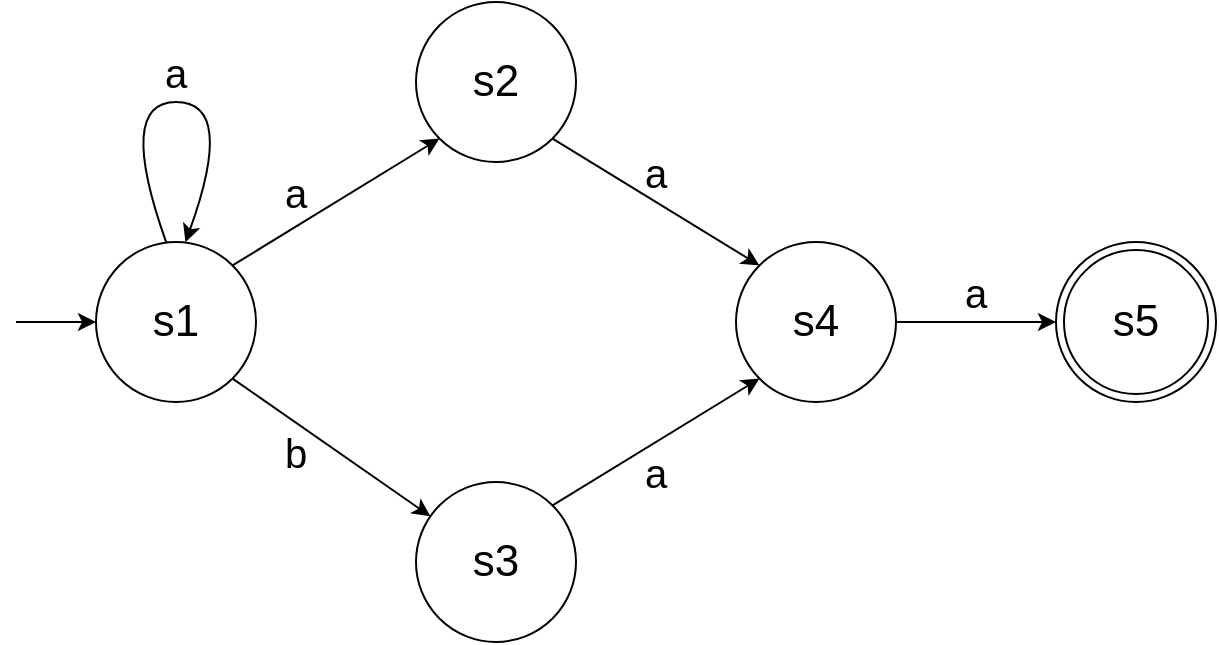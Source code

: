 <mxfile version="21.7.5" type="github">
  <diagram name="Page-1" id="XNCxwHfaS76NW4vqggFQ">
    <mxGraphModel dx="850" dy="781" grid="1" gridSize="10" guides="1" tooltips="1" connect="1" arrows="1" fold="1" page="1" pageScale="1" pageWidth="850" pageHeight="1100" math="0" shadow="0">
      <root>
        <mxCell id="0" />
        <mxCell id="1" parent="0" />
        <mxCell id="fO5zISNnSqlYhzqiialJ-1" value="&lt;font style=&quot;font-size: 22px;&quot;&gt;s1&lt;/font&gt;" style="ellipse;whiteSpace=wrap;html=1;aspect=fixed;" vertex="1" parent="1">
          <mxGeometry x="80" y="280" width="80" height="80" as="geometry" />
        </mxCell>
        <mxCell id="fO5zISNnSqlYhzqiialJ-2" value="" style="endArrow=classic;html=1;rounded=0;entryX=0;entryY=0.5;entryDx=0;entryDy=0;" edge="1" parent="1" target="fO5zISNnSqlYhzqiialJ-1">
          <mxGeometry width="50" height="50" relative="1" as="geometry">
            <mxPoint x="40" y="320" as="sourcePoint" />
            <mxPoint x="450" y="560" as="targetPoint" />
          </mxGeometry>
        </mxCell>
        <mxCell id="fO5zISNnSqlYhzqiialJ-3" value="" style="curved=1;endArrow=classic;html=1;rounded=0;exitX=0.44;exitY=0.005;exitDx=0;exitDy=0;exitPerimeter=0;entryX=0.559;entryY=0.001;entryDx=0;entryDy=0;entryPerimeter=0;" edge="1" parent="1" source="fO5zISNnSqlYhzqiialJ-1" target="fO5zISNnSqlYhzqiialJ-1">
          <mxGeometry width="50" height="50" relative="1" as="geometry">
            <mxPoint x="400" y="610" as="sourcePoint" />
            <mxPoint x="450" y="560" as="targetPoint" />
            <Array as="points">
              <mxPoint x="90" y="210" />
              <mxPoint x="150" y="210" />
            </Array>
          </mxGeometry>
        </mxCell>
        <mxCell id="fO5zISNnSqlYhzqiialJ-4" value="&lt;font style=&quot;font-size: 20px;&quot;&gt;a&lt;/font&gt;" style="text;html=1;strokeColor=none;fillColor=none;align=center;verticalAlign=middle;whiteSpace=wrap;rounded=0;" vertex="1" parent="1">
          <mxGeometry x="90" y="180" width="60" height="30" as="geometry" />
        </mxCell>
        <mxCell id="fO5zISNnSqlYhzqiialJ-5" value="&lt;font style=&quot;font-size: 22px;&quot;&gt;s2&lt;/font&gt;" style="ellipse;whiteSpace=wrap;html=1;aspect=fixed;" vertex="1" parent="1">
          <mxGeometry x="240" y="160" width="80" height="80" as="geometry" />
        </mxCell>
        <mxCell id="fO5zISNnSqlYhzqiialJ-6" value="&lt;font style=&quot;font-size: 22px;&quot;&gt;s3&lt;/font&gt;" style="ellipse;whiteSpace=wrap;html=1;aspect=fixed;" vertex="1" parent="1">
          <mxGeometry x="240" y="400" width="80" height="80" as="geometry" />
        </mxCell>
        <mxCell id="fO5zISNnSqlYhzqiialJ-7" value="" style="endArrow=classic;html=1;rounded=0;exitX=1;exitY=0;exitDx=0;exitDy=0;entryX=0;entryY=1;entryDx=0;entryDy=0;" edge="1" parent="1" source="fO5zISNnSqlYhzqiialJ-1" target="fO5zISNnSqlYhzqiialJ-5">
          <mxGeometry width="50" height="50" relative="1" as="geometry">
            <mxPoint x="350" y="400" as="sourcePoint" />
            <mxPoint x="400" y="350" as="targetPoint" />
          </mxGeometry>
        </mxCell>
        <mxCell id="fO5zISNnSqlYhzqiialJ-8" value="" style="endArrow=classic;html=1;rounded=0;exitX=1;exitY=1;exitDx=0;exitDy=0;" edge="1" parent="1" source="fO5zISNnSqlYhzqiialJ-1" target="fO5zISNnSqlYhzqiialJ-6">
          <mxGeometry width="50" height="50" relative="1" as="geometry">
            <mxPoint x="350" y="400" as="sourcePoint" />
            <mxPoint x="400" y="350" as="targetPoint" />
          </mxGeometry>
        </mxCell>
        <mxCell id="fO5zISNnSqlYhzqiialJ-9" value="&lt;font style=&quot;font-size: 20px;&quot;&gt;a&lt;/font&gt;" style="text;html=1;strokeColor=none;fillColor=none;align=center;verticalAlign=middle;whiteSpace=wrap;rounded=0;" vertex="1" parent="1">
          <mxGeometry x="150" y="240" width="60" height="30" as="geometry" />
        </mxCell>
        <mxCell id="fO5zISNnSqlYhzqiialJ-10" value="&lt;font style=&quot;font-size: 20px;&quot;&gt;b&lt;/font&gt;" style="text;html=1;strokeColor=none;fillColor=none;align=center;verticalAlign=middle;whiteSpace=wrap;rounded=0;" vertex="1" parent="1">
          <mxGeometry x="150" y="370" width="60" height="30" as="geometry" />
        </mxCell>
        <mxCell id="fO5zISNnSqlYhzqiialJ-11" value="&lt;div&gt;&lt;font style=&quot;font-size: 22px;&quot;&gt;s4&lt;/font&gt;&lt;/div&gt;" style="ellipse;whiteSpace=wrap;html=1;aspect=fixed;" vertex="1" parent="1">
          <mxGeometry x="400" y="280" width="80" height="80" as="geometry" />
        </mxCell>
        <mxCell id="fO5zISNnSqlYhzqiialJ-13" value="&lt;font style=&quot;font-size: 22px;&quot;&gt;s5&lt;/font&gt;" style="ellipse;shape=doubleEllipse;whiteSpace=wrap;html=1;aspect=fixed;" vertex="1" parent="1">
          <mxGeometry x="560" y="280" width="80" height="80" as="geometry" />
        </mxCell>
        <mxCell id="fO5zISNnSqlYhzqiialJ-14" value="" style="endArrow=classic;html=1;rounded=0;exitX=1;exitY=1;exitDx=0;exitDy=0;entryX=0;entryY=0;entryDx=0;entryDy=0;" edge="1" parent="1" source="fO5zISNnSqlYhzqiialJ-5" target="fO5zISNnSqlYhzqiialJ-11">
          <mxGeometry width="50" height="50" relative="1" as="geometry">
            <mxPoint x="430" y="410" as="sourcePoint" />
            <mxPoint x="410" y="250" as="targetPoint" />
          </mxGeometry>
        </mxCell>
        <mxCell id="fO5zISNnSqlYhzqiialJ-15" value="" style="endArrow=classic;html=1;rounded=0;exitX=1;exitY=0;exitDx=0;exitDy=0;entryX=0;entryY=1;entryDx=0;entryDy=0;" edge="1" parent="1" source="fO5zISNnSqlYhzqiialJ-6" target="fO5zISNnSqlYhzqiialJ-11">
          <mxGeometry width="50" height="50" relative="1" as="geometry">
            <mxPoint x="430" y="410" as="sourcePoint" />
            <mxPoint x="480" y="360" as="targetPoint" />
          </mxGeometry>
        </mxCell>
        <mxCell id="fO5zISNnSqlYhzqiialJ-16" value="" style="endArrow=classic;html=1;rounded=0;exitX=1;exitY=0.5;exitDx=0;exitDy=0;entryX=0;entryY=0.5;entryDx=0;entryDy=0;" edge="1" parent="1" source="fO5zISNnSqlYhzqiialJ-11" target="fO5zISNnSqlYhzqiialJ-13">
          <mxGeometry width="50" height="50" relative="1" as="geometry">
            <mxPoint x="430" y="410" as="sourcePoint" />
            <mxPoint x="480" y="360" as="targetPoint" />
          </mxGeometry>
        </mxCell>
        <mxCell id="fO5zISNnSqlYhzqiialJ-17" value="&lt;font style=&quot;font-size: 20px;&quot;&gt;a&lt;/font&gt;" style="text;html=1;strokeColor=none;fillColor=none;align=center;verticalAlign=middle;whiteSpace=wrap;rounded=0;" vertex="1" parent="1">
          <mxGeometry x="330" y="380" width="60" height="30" as="geometry" />
        </mxCell>
        <mxCell id="fO5zISNnSqlYhzqiialJ-18" value="&lt;font style=&quot;font-size: 20px;&quot;&gt;a&lt;/font&gt;" style="text;html=1;strokeColor=none;fillColor=none;align=center;verticalAlign=middle;whiteSpace=wrap;rounded=0;" vertex="1" parent="1">
          <mxGeometry x="330" y="230" width="60" height="30" as="geometry" />
        </mxCell>
        <mxCell id="fO5zISNnSqlYhzqiialJ-19" value="&lt;font style=&quot;font-size: 20px;&quot;&gt;a&lt;/font&gt;" style="text;html=1;strokeColor=none;fillColor=none;align=center;verticalAlign=middle;whiteSpace=wrap;rounded=0;" vertex="1" parent="1">
          <mxGeometry x="490" y="290" width="60" height="30" as="geometry" />
        </mxCell>
      </root>
    </mxGraphModel>
  </diagram>
</mxfile>
